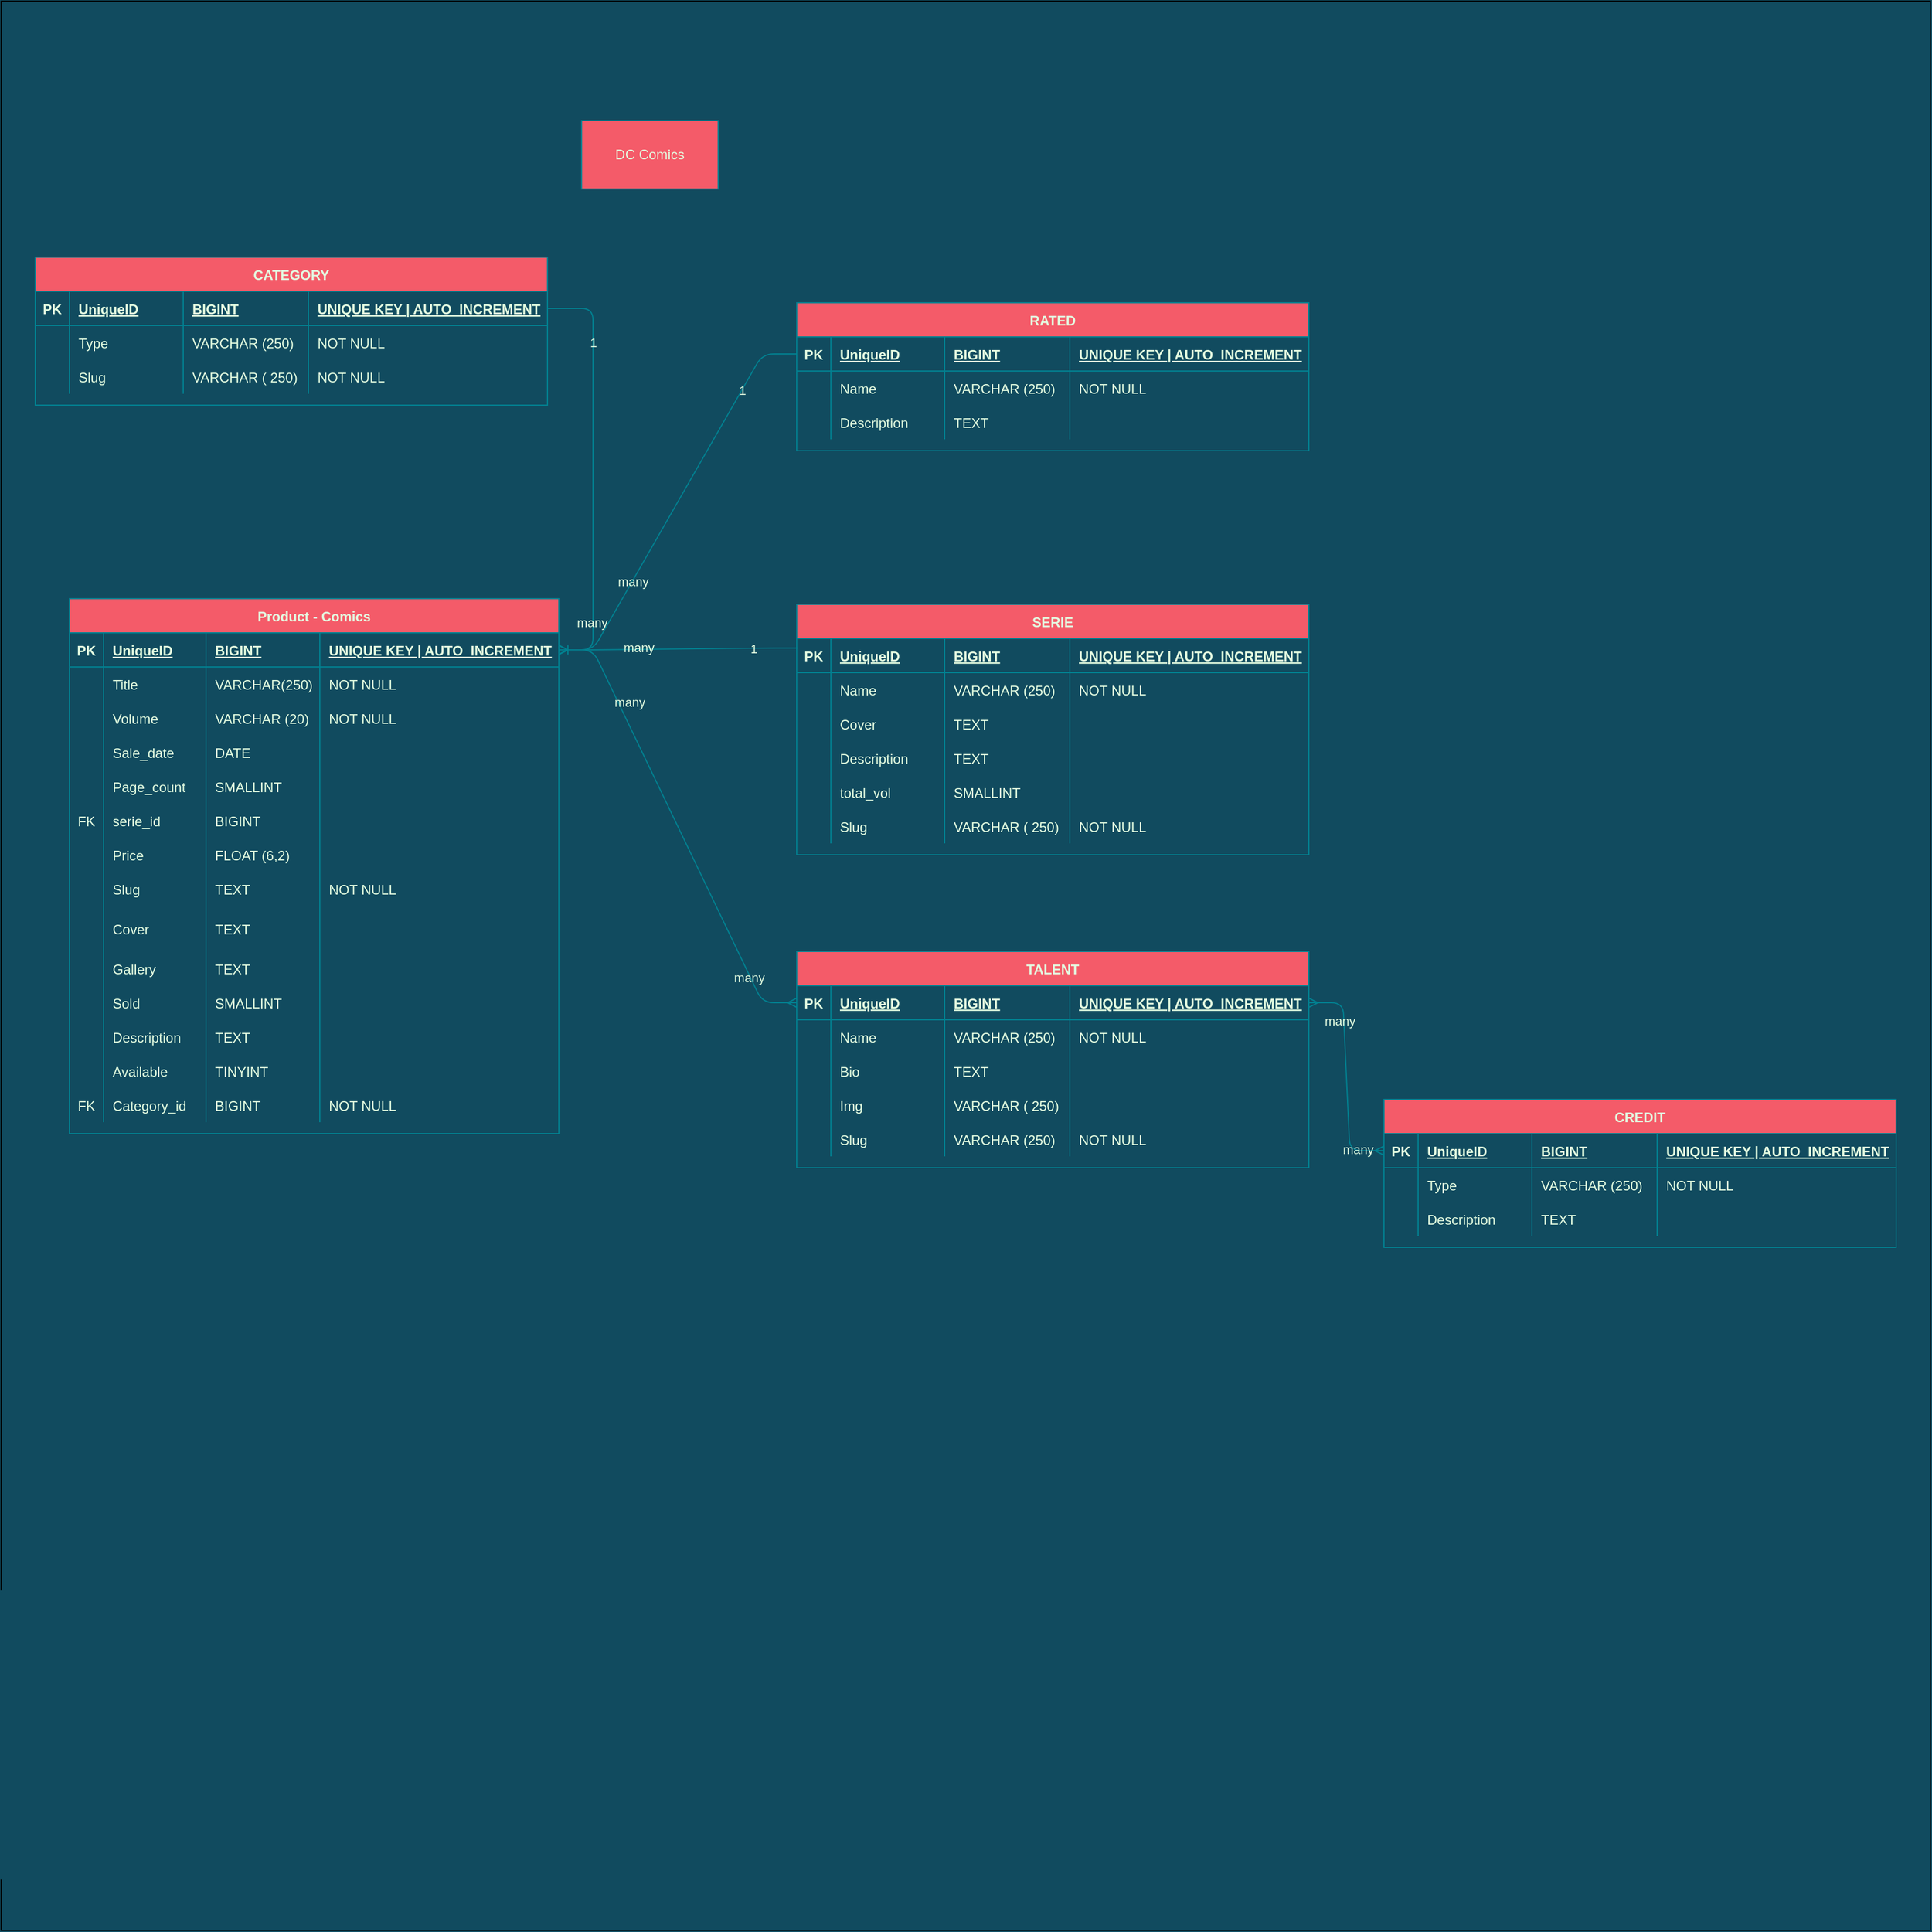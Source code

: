 <mxfile version="14.2.4" type="embed">
    <diagram id="M3Nc1ik7cVqhor6NpZlr" name="Page-1">
        <mxGraphModel dx="3528" dy="1720" grid="1" gridSize="15" guides="1" tooltips="1" connect="1" arrows="1" fold="1" page="1" pageScale="1" pageWidth="2336" pageHeight="1654" background="#114B5F" math="0" shadow="0">
            <root>
                <mxCell id="0"/>
                <mxCell id="1" parent="0"/>
                <mxCell id="2" value="DC Comics" style="rounded=0;whiteSpace=wrap;html=1;labelBackgroundColor=none;fontColor=#E4FDE1;fillColor=#F45B69;strokeColor=#028090;labelBorderColor=none;" parent="1" vertex="1">
                    <mxGeometry x="1140" y="105" width="120" height="60" as="geometry"/>
                </mxCell>
                <mxCell id="3" value="Product - Comics" style="shape=table;startSize=30;container=1;collapsible=1;childLayout=tableLayout;fixedRows=1;rowLines=0;fontStyle=1;align=center;resizeLast=1;labelBackgroundColor=none;fontColor=#E4FDE1;fillColor=#F45B69;strokeColor=#028090;labelBorderColor=none;" parent="1" vertex="1">
                    <mxGeometry x="690" y="525" width="430" height="470" as="geometry"/>
                </mxCell>
                <mxCell id="4" value="" style="shape=partialRectangle;collapsible=0;dropTarget=0;pointerEvents=0;fillColor=none;top=0;left=0;bottom=1;right=0;points=[[0,0.5],[1,0.5]];portConstraint=eastwest;labelBackgroundColor=none;fontColor=#E4FDE1;strokeColor=#028090;labelBorderColor=none;" parent="3" vertex="1">
                    <mxGeometry y="30" width="430" height="30" as="geometry"/>
                </mxCell>
                <mxCell id="5" value="PK" style="shape=partialRectangle;connectable=0;fillColor=none;top=0;left=0;bottom=0;right=0;fontStyle=1;overflow=hidden;labelBackgroundColor=none;fontColor=#E4FDE1;strokeColor=#028090;labelBorderColor=none;" parent="4" vertex="1">
                    <mxGeometry width="30" height="30" as="geometry"/>
                </mxCell>
                <mxCell id="6" value="UniqueID" style="shape=partialRectangle;connectable=0;fillColor=none;top=0;left=0;bottom=0;right=0;align=left;spacingLeft=6;fontStyle=5;overflow=hidden;labelBackgroundColor=none;fontColor=#E4FDE1;strokeColor=#028090;labelBorderColor=none;" parent="4" vertex="1">
                    <mxGeometry x="30" width="90" height="30" as="geometry"/>
                </mxCell>
                <mxCell id="16" value="BIGINT" style="shape=partialRectangle;connectable=0;fillColor=none;top=0;left=0;bottom=0;right=0;align=left;spacingLeft=6;fontStyle=5;overflow=hidden;labelBackgroundColor=none;fontColor=#E4FDE1;strokeColor=#028090;labelBorderColor=none;" parent="4" vertex="1">
                    <mxGeometry x="120" width="100" height="30" as="geometry"/>
                </mxCell>
                <mxCell id="84" value="UNIQUE KEY | AUTO_INCREMENT" style="shape=partialRectangle;connectable=0;fillColor=none;top=0;left=0;bottom=0;right=0;align=left;spacingLeft=6;fontStyle=5;overflow=hidden;labelBackgroundColor=none;fontColor=#E4FDE1;strokeColor=#028090;labelBorderColor=none;" parent="4" vertex="1">
                    <mxGeometry x="220" width="210" height="30" as="geometry"/>
                </mxCell>
                <mxCell id="7" value="" style="shape=partialRectangle;collapsible=0;dropTarget=0;pointerEvents=0;fillColor=none;top=0;left=0;bottom=0;right=0;points=[[0,0.5],[1,0.5]];portConstraint=eastwest;labelBackgroundColor=none;fontColor=#E4FDE1;strokeColor=#028090;labelBorderColor=none;" parent="3" vertex="1">
                    <mxGeometry y="60" width="430" height="30" as="geometry"/>
                </mxCell>
                <mxCell id="8" value="" style="shape=partialRectangle;connectable=0;fillColor=none;top=0;left=0;bottom=0;right=0;editable=1;overflow=hidden;labelBackgroundColor=none;fontColor=#E4FDE1;strokeColor=#028090;labelBorderColor=none;" parent="7" vertex="1">
                    <mxGeometry width="30" height="30" as="geometry"/>
                </mxCell>
                <mxCell id="9" value="Title" style="shape=partialRectangle;connectable=0;fillColor=none;top=0;left=0;bottom=0;right=0;align=left;spacingLeft=6;overflow=hidden;labelBackgroundColor=none;fontColor=#E4FDE1;strokeColor=#028090;labelBorderColor=none;" parent="7" vertex="1">
                    <mxGeometry x="30" width="90" height="30" as="geometry"/>
                </mxCell>
                <mxCell id="17" value="VARCHAR(250)" style="shape=partialRectangle;connectable=0;fillColor=none;top=0;left=0;bottom=0;right=0;align=left;spacingLeft=6;overflow=hidden;labelBackgroundColor=none;fontColor=#E4FDE1;strokeColor=#028090;labelBorderColor=none;" parent="7" vertex="1">
                    <mxGeometry x="120" width="100" height="30" as="geometry"/>
                </mxCell>
                <mxCell id="85" value="NOT NULL" style="shape=partialRectangle;connectable=0;fillColor=none;top=0;left=0;bottom=0;right=0;align=left;spacingLeft=6;overflow=hidden;labelBackgroundColor=none;fontColor=#E4FDE1;strokeColor=#028090;labelBorderColor=none;" parent="7" vertex="1">
                    <mxGeometry x="220" width="210" height="30" as="geometry"/>
                </mxCell>
                <mxCell id="10" value="" style="shape=partialRectangle;collapsible=0;dropTarget=0;pointerEvents=0;fillColor=none;top=0;left=0;bottom=0;right=0;points=[[0,0.5],[1,0.5]];portConstraint=eastwest;labelBackgroundColor=none;fontColor=#E4FDE1;strokeColor=#028090;labelBorderColor=none;" parent="3" vertex="1">
                    <mxGeometry y="90" width="430" height="30" as="geometry"/>
                </mxCell>
                <mxCell id="11" value="" style="shape=partialRectangle;connectable=0;fillColor=none;top=0;left=0;bottom=0;right=0;editable=1;overflow=hidden;labelBackgroundColor=none;fontColor=#E4FDE1;strokeColor=#028090;labelBorderColor=none;" parent="10" vertex="1">
                    <mxGeometry width="30" height="30" as="geometry"/>
                </mxCell>
                <mxCell id="12" value="Volume" style="shape=partialRectangle;connectable=0;fillColor=none;top=0;left=0;bottom=0;right=0;align=left;spacingLeft=6;overflow=hidden;labelBackgroundColor=none;fontColor=#E4FDE1;strokeColor=#028090;labelBorderColor=none;" parent="10" vertex="1">
                    <mxGeometry x="30" width="90" height="30" as="geometry"/>
                </mxCell>
                <mxCell id="18" value="VARCHAR (20)" style="shape=partialRectangle;connectable=0;fillColor=none;top=0;left=0;bottom=0;right=0;align=left;spacingLeft=6;overflow=hidden;labelBackgroundColor=none;fontColor=#E4FDE1;strokeColor=#028090;labelBorderColor=none;" parent="10" vertex="1">
                    <mxGeometry x="120" width="100" height="30" as="geometry"/>
                </mxCell>
                <mxCell id="86" value="NOT NULL" style="shape=partialRectangle;connectable=0;fillColor=none;top=0;left=0;bottom=0;right=0;align=left;spacingLeft=6;overflow=hidden;labelBackgroundColor=none;fontColor=#E4FDE1;strokeColor=#028090;labelBorderColor=none;" parent="10" vertex="1">
                    <mxGeometry x="220" width="210" height="30" as="geometry"/>
                </mxCell>
                <mxCell id="20" value="" style="shape=partialRectangle;collapsible=0;dropTarget=0;pointerEvents=0;fillColor=none;top=0;left=0;bottom=0;right=0;points=[[0,0.5],[1,0.5]];portConstraint=eastwest;labelBackgroundColor=none;fontColor=#E4FDE1;strokeColor=#028090;labelBorderColor=none;" parent="3" vertex="1">
                    <mxGeometry y="120" width="430" height="30" as="geometry"/>
                </mxCell>
                <mxCell id="21" value="" style="shape=partialRectangle;connectable=0;fillColor=none;top=0;left=0;bottom=0;right=0;editable=1;overflow=hidden;labelBackgroundColor=none;fontColor=#E4FDE1;strokeColor=#028090;labelBorderColor=none;" parent="20" vertex="1">
                    <mxGeometry width="30" height="30" as="geometry"/>
                </mxCell>
                <mxCell id="22" value="Sale_date" style="shape=partialRectangle;connectable=0;fillColor=none;top=0;left=0;bottom=0;right=0;align=left;spacingLeft=6;overflow=hidden;labelBackgroundColor=none;fontColor=#E4FDE1;strokeColor=#028090;labelBorderColor=none;" parent="20" vertex="1">
                    <mxGeometry x="30" width="90" height="30" as="geometry"/>
                </mxCell>
                <mxCell id="23" value="DATE" style="shape=partialRectangle;connectable=0;fillColor=none;top=0;left=0;bottom=0;right=0;align=left;spacingLeft=6;overflow=hidden;labelBackgroundColor=none;fontColor=#E4FDE1;strokeColor=#028090;labelBorderColor=none;" parent="20" vertex="1">
                    <mxGeometry x="120" width="100" height="30" as="geometry"/>
                </mxCell>
                <mxCell id="87" value="" style="shape=partialRectangle;connectable=0;fillColor=none;top=0;left=0;bottom=0;right=0;align=left;spacingLeft=6;overflow=hidden;labelBackgroundColor=none;fontColor=#E4FDE1;strokeColor=#028090;labelBorderColor=none;" parent="20" vertex="1">
                    <mxGeometry x="220" width="210" height="30" as="geometry"/>
                </mxCell>
                <mxCell id="24" value="" style="shape=partialRectangle;collapsible=0;dropTarget=0;pointerEvents=0;fillColor=none;top=0;left=0;bottom=0;right=0;points=[[0,0.5],[1,0.5]];portConstraint=eastwest;labelBackgroundColor=none;fontColor=#E4FDE1;strokeColor=#028090;labelBorderColor=none;" parent="3" vertex="1">
                    <mxGeometry y="150" width="430" height="30" as="geometry"/>
                </mxCell>
                <mxCell id="25" value="" style="shape=partialRectangle;connectable=0;fillColor=none;top=0;left=0;bottom=0;right=0;editable=1;overflow=hidden;labelBackgroundColor=none;fontColor=#E4FDE1;strokeColor=#028090;labelBorderColor=none;" parent="24" vertex="1">
                    <mxGeometry width="30" height="30" as="geometry"/>
                </mxCell>
                <mxCell id="26" value="Page_count" style="shape=partialRectangle;connectable=0;fillColor=none;top=0;left=0;bottom=0;right=0;align=left;spacingLeft=6;overflow=hidden;labelBackgroundColor=none;fontColor=#E4FDE1;strokeColor=#028090;labelBorderColor=none;" parent="24" vertex="1">
                    <mxGeometry x="30" width="90" height="30" as="geometry"/>
                </mxCell>
                <mxCell id="27" value="SMALLINT" style="shape=partialRectangle;connectable=0;fillColor=none;top=0;left=0;bottom=0;right=0;align=left;spacingLeft=6;overflow=hidden;labelBackgroundColor=none;fontColor=#E4FDE1;strokeColor=#028090;labelBorderColor=none;" parent="24" vertex="1">
                    <mxGeometry x="120" width="100" height="30" as="geometry"/>
                </mxCell>
                <mxCell id="88" style="shape=partialRectangle;connectable=0;fillColor=none;top=0;left=0;bottom=0;right=0;align=left;spacingLeft=6;overflow=hidden;labelBackgroundColor=none;fontColor=#E4FDE1;strokeColor=#028090;labelBorderColor=none;" parent="24" vertex="1">
                    <mxGeometry x="220" width="210" height="30" as="geometry"/>
                </mxCell>
                <mxCell id="13" value="" style="shape=partialRectangle;collapsible=0;dropTarget=0;pointerEvents=0;fillColor=none;top=0;left=0;bottom=0;right=0;points=[[0,0.5],[1,0.5]];portConstraint=eastwest;labelBackgroundColor=none;fontColor=#E4FDE1;strokeColor=#028090;labelBorderColor=none;" parent="3" vertex="1">
                    <mxGeometry y="180" width="430" height="30" as="geometry"/>
                </mxCell>
                <mxCell id="14" value="FK" style="shape=partialRectangle;connectable=0;fillColor=none;top=0;left=0;bottom=0;right=0;editable=1;overflow=hidden;labelBackgroundColor=none;fontColor=#E4FDE1;strokeColor=#028090;labelBorderColor=none;" parent="13" vertex="1">
                    <mxGeometry width="30" height="30" as="geometry"/>
                </mxCell>
                <mxCell id="15" value="serie_id" style="shape=partialRectangle;connectable=0;fillColor=none;top=0;left=0;bottom=0;right=0;align=left;spacingLeft=6;overflow=hidden;labelBackgroundColor=none;fontColor=#E4FDE1;strokeColor=#028090;labelBorderColor=none;" parent="13" vertex="1">
                    <mxGeometry x="30" width="90" height="30" as="geometry"/>
                </mxCell>
                <mxCell id="19" value="BIGINT" style="shape=partialRectangle;connectable=0;fillColor=none;top=0;left=0;bottom=0;right=0;align=left;spacingLeft=6;overflow=hidden;labelBackgroundColor=none;fontColor=#E4FDE1;strokeColor=#028090;labelBorderColor=none;" parent="13" vertex="1">
                    <mxGeometry x="120" width="100" height="30" as="geometry"/>
                </mxCell>
                <mxCell id="89" style="shape=partialRectangle;connectable=0;fillColor=none;top=0;left=0;bottom=0;right=0;align=left;spacingLeft=6;overflow=hidden;labelBackgroundColor=none;fontColor=#E4FDE1;strokeColor=#028090;labelBorderColor=none;" parent="13" vertex="1">
                    <mxGeometry x="220" width="210" height="30" as="geometry"/>
                </mxCell>
                <mxCell id="55" value="" style="shape=partialRectangle;collapsible=0;dropTarget=0;pointerEvents=0;fillColor=none;top=0;left=0;bottom=0;right=0;points=[[0,0.5],[1,0.5]];portConstraint=eastwest;labelBackgroundColor=none;fontColor=#E4FDE1;strokeColor=#028090;labelBorderColor=none;" parent="3" vertex="1">
                    <mxGeometry y="210" width="430" height="30" as="geometry"/>
                </mxCell>
                <mxCell id="56" value="" style="shape=partialRectangle;connectable=0;fillColor=none;top=0;left=0;bottom=0;right=0;editable=1;overflow=hidden;labelBackgroundColor=none;fontColor=#E4FDE1;strokeColor=#028090;labelBorderColor=none;" parent="55" vertex="1">
                    <mxGeometry width="30" height="30" as="geometry"/>
                </mxCell>
                <mxCell id="57" value="Price" style="shape=partialRectangle;connectable=0;fillColor=none;top=0;left=0;bottom=0;right=0;align=left;spacingLeft=6;overflow=hidden;labelBackgroundColor=none;fontColor=#E4FDE1;strokeColor=#028090;labelBorderColor=none;" parent="55" vertex="1">
                    <mxGeometry x="30" width="90" height="30" as="geometry"/>
                </mxCell>
                <mxCell id="58" value="FLOAT (6,2)" style="shape=partialRectangle;connectable=0;fillColor=none;top=0;left=0;bottom=0;right=0;align=left;spacingLeft=6;overflow=hidden;labelBackgroundColor=none;fontColor=#E4FDE1;strokeColor=#028090;labelBorderColor=none;" parent="55" vertex="1">
                    <mxGeometry x="120" width="100" height="30" as="geometry"/>
                </mxCell>
                <mxCell id="90" style="shape=partialRectangle;connectable=0;fillColor=none;top=0;left=0;bottom=0;right=0;align=left;spacingLeft=6;overflow=hidden;labelBackgroundColor=none;fontColor=#E4FDE1;strokeColor=#028090;labelBorderColor=none;" parent="55" vertex="1">
                    <mxGeometry x="220" width="210" height="30" as="geometry"/>
                </mxCell>
                <mxCell id="76" style="shape=partialRectangle;collapsible=0;dropTarget=0;pointerEvents=0;fillColor=none;top=0;left=0;bottom=0;right=0;points=[[0,0.5],[1,0.5]];portConstraint=eastwest;labelBackgroundColor=none;fontColor=#E4FDE1;strokeColor=#028090;labelBorderColor=none;" parent="3" vertex="1">
                    <mxGeometry y="240" width="430" height="30" as="geometry"/>
                </mxCell>
                <mxCell id="77" style="shape=partialRectangle;connectable=0;fillColor=none;top=0;left=0;bottom=0;right=0;editable=1;overflow=hidden;labelBackgroundColor=none;fontColor=#E4FDE1;strokeColor=#028090;labelBorderColor=none;" parent="76" vertex="1">
                    <mxGeometry width="30" height="30" as="geometry"/>
                </mxCell>
                <mxCell id="78" value="Slug" style="shape=partialRectangle;connectable=0;fillColor=none;top=0;left=0;bottom=0;right=0;align=left;spacingLeft=6;overflow=hidden;labelBackgroundColor=none;fontColor=#E4FDE1;strokeColor=#028090;labelBorderColor=none;" parent="76" vertex="1">
                    <mxGeometry x="30" width="90" height="30" as="geometry"/>
                </mxCell>
                <mxCell id="79" value="TEXT" style="shape=partialRectangle;connectable=0;fillColor=none;top=0;left=0;bottom=0;right=0;align=left;spacingLeft=6;overflow=hidden;labelBackgroundColor=none;fontColor=#E4FDE1;strokeColor=#028090;labelBorderColor=none;" parent="76" vertex="1">
                    <mxGeometry x="120" width="100" height="30" as="geometry"/>
                </mxCell>
                <mxCell id="91" value="NOT NULL" style="shape=partialRectangle;connectable=0;fillColor=none;top=0;left=0;bottom=0;right=0;align=left;spacingLeft=6;overflow=hidden;labelBackgroundColor=none;fontColor=#E4FDE1;strokeColor=#028090;labelBorderColor=none;" parent="76" vertex="1">
                    <mxGeometry x="220" width="210" height="30" as="geometry"/>
                </mxCell>
                <mxCell id="194" style="shape=partialRectangle;collapsible=0;dropTarget=0;pointerEvents=0;fillColor=none;top=0;left=0;bottom=0;right=0;points=[[0,0.5],[1,0.5]];portConstraint=eastwest;labelBackgroundColor=none;fontColor=#E4FDE1;strokeColor=#028090;labelBorderColor=none;" parent="3" vertex="1">
                    <mxGeometry y="270" width="430" height="40" as="geometry"/>
                </mxCell>
                <mxCell id="195" style="shape=partialRectangle;connectable=0;fillColor=none;top=0;left=0;bottom=0;right=0;editable=1;overflow=hidden;labelBackgroundColor=none;fontColor=#E4FDE1;strokeColor=#028090;labelBorderColor=none;" parent="194" vertex="1">
                    <mxGeometry width="30" height="40" as="geometry"/>
                </mxCell>
                <mxCell id="196" value="Cover" style="shape=partialRectangle;connectable=0;fillColor=none;top=0;left=0;bottom=0;right=0;align=left;spacingLeft=6;overflow=hidden;labelBackgroundColor=none;fontColor=#E4FDE1;strokeColor=#028090;labelBorderColor=none;" parent="194" vertex="1">
                    <mxGeometry x="30" width="90" height="40" as="geometry"/>
                </mxCell>
                <mxCell id="197" value="TEXT" style="shape=partialRectangle;connectable=0;fillColor=none;top=0;left=0;bottom=0;right=0;align=left;spacingLeft=6;overflow=hidden;labelBackgroundColor=none;fontColor=#E4FDE1;strokeColor=#028090;labelBorderColor=none;" parent="194" vertex="1">
                    <mxGeometry x="120" width="100" height="40" as="geometry"/>
                </mxCell>
                <mxCell id="198" value="" style="shape=partialRectangle;connectable=0;fillColor=none;top=0;left=0;bottom=0;right=0;align=left;spacingLeft=6;overflow=hidden;labelBackgroundColor=none;fontColor=#E4FDE1;strokeColor=#028090;labelBorderColor=none;" parent="194" vertex="1">
                    <mxGeometry x="220" width="210" height="40" as="geometry"/>
                </mxCell>
                <mxCell id="275" style="shape=partialRectangle;collapsible=0;dropTarget=0;pointerEvents=0;fillColor=none;top=0;left=0;bottom=0;right=0;points=[[0,0.5],[1,0.5]];portConstraint=eastwest;labelBackgroundColor=none;fontColor=#E4FDE1;strokeColor=#028090;labelBorderColor=none;" parent="3" vertex="1">
                    <mxGeometry y="310" width="430" height="30" as="geometry"/>
                </mxCell>
                <mxCell id="276" style="shape=partialRectangle;connectable=0;fillColor=none;top=0;left=0;bottom=0;right=0;editable=1;overflow=hidden;labelBackgroundColor=none;fontColor=#E4FDE1;strokeColor=#028090;labelBorderColor=none;" parent="275" vertex="1">
                    <mxGeometry width="30" height="30" as="geometry"/>
                </mxCell>
                <mxCell id="277" value="Gallery" style="shape=partialRectangle;connectable=0;fillColor=none;top=0;left=0;bottom=0;right=0;align=left;spacingLeft=6;overflow=hidden;labelBackgroundColor=none;fontColor=#E4FDE1;strokeColor=#028090;labelBorderColor=none;" parent="275" vertex="1">
                    <mxGeometry x="30" width="90" height="30" as="geometry"/>
                </mxCell>
                <mxCell id="278" value="TEXT" style="shape=partialRectangle;connectable=0;fillColor=none;top=0;left=0;bottom=0;right=0;align=left;spacingLeft=6;overflow=hidden;labelBackgroundColor=none;fontColor=#E4FDE1;strokeColor=#028090;labelBorderColor=none;" parent="275" vertex="1">
                    <mxGeometry x="120" width="100" height="30" as="geometry"/>
                </mxCell>
                <mxCell id="279" value="" style="shape=partialRectangle;connectable=0;fillColor=none;top=0;left=0;bottom=0;right=0;align=left;spacingLeft=6;overflow=hidden;labelBackgroundColor=none;fontColor=#E4FDE1;strokeColor=#028090;labelBorderColor=none;" parent="275" vertex="1">
                    <mxGeometry x="220" width="210" height="30" as="geometry"/>
                </mxCell>
                <mxCell id="260" style="shape=partialRectangle;collapsible=0;dropTarget=0;pointerEvents=0;fillColor=none;top=0;left=0;bottom=0;right=0;points=[[0,0.5],[1,0.5]];portConstraint=eastwest;labelBackgroundColor=none;fontColor=#E4FDE1;strokeColor=#028090;labelBorderColor=none;" parent="3" vertex="1">
                    <mxGeometry y="340" width="430" height="30" as="geometry"/>
                </mxCell>
                <mxCell id="261" style="shape=partialRectangle;connectable=0;fillColor=none;top=0;left=0;bottom=0;right=0;editable=1;overflow=hidden;labelBackgroundColor=none;fontColor=#E4FDE1;strokeColor=#028090;labelBorderColor=none;" parent="260" vertex="1">
                    <mxGeometry width="30" height="30" as="geometry"/>
                </mxCell>
                <mxCell id="262" value="Sold" style="shape=partialRectangle;connectable=0;fillColor=none;top=0;left=0;bottom=0;right=0;align=left;spacingLeft=6;overflow=hidden;labelBackgroundColor=none;fontColor=#E4FDE1;strokeColor=#028090;labelBorderColor=none;" parent="260" vertex="1">
                    <mxGeometry x="30" width="90" height="30" as="geometry"/>
                </mxCell>
                <mxCell id="263" value="SMALLINT" style="shape=partialRectangle;connectable=0;fillColor=none;top=0;left=0;bottom=0;right=0;align=left;spacingLeft=6;overflow=hidden;labelBackgroundColor=none;fontColor=#E4FDE1;strokeColor=#028090;labelBorderColor=none;" parent="260" vertex="1">
                    <mxGeometry x="120" width="100" height="30" as="geometry"/>
                </mxCell>
                <mxCell id="264" value="" style="shape=partialRectangle;connectable=0;fillColor=none;top=0;left=0;bottom=0;right=0;align=left;spacingLeft=6;overflow=hidden;labelBackgroundColor=none;fontColor=#E4FDE1;strokeColor=#028090;labelBorderColor=none;" parent="260" vertex="1">
                    <mxGeometry x="220" width="210" height="30" as="geometry"/>
                </mxCell>
                <mxCell id="265" style="shape=partialRectangle;collapsible=0;dropTarget=0;pointerEvents=0;fillColor=none;top=0;left=0;bottom=0;right=0;points=[[0,0.5],[1,0.5]];portConstraint=eastwest;labelBackgroundColor=none;fontColor=#E4FDE1;strokeColor=#028090;labelBorderColor=none;" parent="3" vertex="1">
                    <mxGeometry y="370" width="430" height="30" as="geometry"/>
                </mxCell>
                <mxCell id="266" style="shape=partialRectangle;connectable=0;fillColor=none;top=0;left=0;bottom=0;right=0;editable=1;overflow=hidden;labelBackgroundColor=none;fontColor=#E4FDE1;strokeColor=#028090;labelBorderColor=none;" parent="265" vertex="1">
                    <mxGeometry width="30" height="30" as="geometry"/>
                </mxCell>
                <mxCell id="267" value="Description" style="shape=partialRectangle;connectable=0;fillColor=none;top=0;left=0;bottom=0;right=0;align=left;spacingLeft=6;overflow=hidden;labelBackgroundColor=none;fontColor=#E4FDE1;strokeColor=#028090;labelBorderColor=none;" parent="265" vertex="1">
                    <mxGeometry x="30" width="90" height="30" as="geometry"/>
                </mxCell>
                <mxCell id="268" value="TEXT" style="shape=partialRectangle;connectable=0;fillColor=none;top=0;left=0;bottom=0;right=0;align=left;spacingLeft=6;overflow=hidden;labelBackgroundColor=none;fontColor=#E4FDE1;strokeColor=#028090;labelBorderColor=none;" parent="265" vertex="1">
                    <mxGeometry x="120" width="100" height="30" as="geometry"/>
                </mxCell>
                <mxCell id="269" value="" style="shape=partialRectangle;connectable=0;fillColor=none;top=0;left=0;bottom=0;right=0;align=left;spacingLeft=6;overflow=hidden;labelBackgroundColor=none;fontColor=#E4FDE1;strokeColor=#028090;labelBorderColor=none;" parent="265" vertex="1">
                    <mxGeometry x="220" width="210" height="30" as="geometry"/>
                </mxCell>
                <mxCell id="80" style="shape=partialRectangle;collapsible=0;dropTarget=0;pointerEvents=0;fillColor=none;top=0;left=0;bottom=0;right=0;points=[[0,0.5],[1,0.5]];portConstraint=eastwest;labelBackgroundColor=none;fontColor=#E4FDE1;strokeColor=#028090;labelBorderColor=none;" parent="3" vertex="1">
                    <mxGeometry y="400" width="430" height="30" as="geometry"/>
                </mxCell>
                <mxCell id="81" style="shape=partialRectangle;connectable=0;fillColor=none;top=0;left=0;bottom=0;right=0;editable=1;overflow=hidden;labelBackgroundColor=none;fontColor=#E4FDE1;strokeColor=#028090;labelBorderColor=none;" parent="80" vertex="1">
                    <mxGeometry width="30" height="30" as="geometry"/>
                </mxCell>
                <mxCell id="82" value="Available" style="shape=partialRectangle;connectable=0;fillColor=none;top=0;left=0;bottom=0;right=0;align=left;spacingLeft=6;overflow=hidden;labelBackgroundColor=none;fontColor=#E4FDE1;strokeColor=#028090;labelBorderColor=none;" parent="80" vertex="1">
                    <mxGeometry x="30" width="90" height="30" as="geometry"/>
                </mxCell>
                <mxCell id="83" value="TINYINT" style="shape=partialRectangle;connectable=0;fillColor=none;top=0;left=0;bottom=0;right=0;align=left;spacingLeft=6;overflow=hidden;labelBackgroundColor=none;fontColor=#E4FDE1;strokeColor=#028090;labelBorderColor=none;" parent="80" vertex="1">
                    <mxGeometry x="120" width="100" height="30" as="geometry"/>
                </mxCell>
                <mxCell id="92" style="shape=partialRectangle;connectable=0;fillColor=none;top=0;left=0;bottom=0;right=0;align=left;spacingLeft=6;overflow=hidden;labelBackgroundColor=none;fontColor=#E4FDE1;strokeColor=#028090;labelBorderColor=none;" parent="80" vertex="1">
                    <mxGeometry x="220" width="210" height="30" as="geometry"/>
                </mxCell>
                <mxCell id="182" style="shape=partialRectangle;collapsible=0;dropTarget=0;pointerEvents=0;fillColor=none;top=0;left=0;bottom=0;right=0;points=[[0,0.5],[1,0.5]];portConstraint=eastwest;labelBackgroundColor=none;fontColor=#E4FDE1;strokeColor=#028090;labelBorderColor=none;" parent="3" vertex="1">
                    <mxGeometry y="430" width="430" height="30" as="geometry"/>
                </mxCell>
                <mxCell id="183" value="FK" style="shape=partialRectangle;connectable=0;fillColor=none;top=0;left=0;bottom=0;right=0;editable=1;overflow=hidden;labelBackgroundColor=none;fontColor=#E4FDE1;strokeColor=#028090;labelBorderColor=none;" parent="182" vertex="1">
                    <mxGeometry width="30" height="30" as="geometry"/>
                </mxCell>
                <mxCell id="184" value="Category_id" style="shape=partialRectangle;connectable=0;fillColor=none;top=0;left=0;bottom=0;right=0;align=left;spacingLeft=6;overflow=hidden;labelBackgroundColor=none;fontColor=#E4FDE1;strokeColor=#028090;labelBorderColor=none;" parent="182" vertex="1">
                    <mxGeometry x="30" width="90" height="30" as="geometry"/>
                </mxCell>
                <mxCell id="185" value="BIGINT" style="shape=partialRectangle;connectable=0;fillColor=none;top=0;left=0;bottom=0;right=0;align=left;spacingLeft=6;overflow=hidden;labelBackgroundColor=none;fontColor=#E4FDE1;strokeColor=#028090;labelBorderColor=none;" parent="182" vertex="1">
                    <mxGeometry x="120" width="100" height="30" as="geometry"/>
                </mxCell>
                <mxCell id="186" value="NOT NULL" style="shape=partialRectangle;connectable=0;fillColor=none;top=0;left=0;bottom=0;right=0;align=left;spacingLeft=6;overflow=hidden;labelBackgroundColor=none;fontColor=#E4FDE1;strokeColor=#028090;labelBorderColor=none;" parent="182" vertex="1">
                    <mxGeometry x="220" width="210" height="30" as="geometry"/>
                </mxCell>
                <mxCell id="59" value="SERIE" style="shape=table;startSize=30;container=1;collapsible=1;childLayout=tableLayout;fixedRows=1;rowLines=0;fontStyle=1;align=center;resizeLast=1;labelBackgroundColor=none;fontColor=#E4FDE1;fillColor=#F45B69;strokeColor=#028090;labelBorderColor=none;" parent="1" vertex="1">
                    <mxGeometry x="1329" y="530" width="450.0" height="220.0" as="geometry"/>
                </mxCell>
                <mxCell id="60" value="" style="shape=partialRectangle;collapsible=0;dropTarget=0;pointerEvents=0;fillColor=none;top=0;left=0;bottom=1;right=0;points=[[0,0.5],[1,0.5]];portConstraint=eastwest;labelBackgroundColor=none;fontColor=#E4FDE1;strokeColor=#028090;labelBorderColor=none;" parent="59" vertex="1">
                    <mxGeometry y="30" width="450.0" height="30" as="geometry"/>
                </mxCell>
                <mxCell id="61" value="PK" style="shape=partialRectangle;connectable=0;fillColor=none;top=0;left=0;bottom=0;right=0;fontStyle=1;overflow=hidden;labelBackgroundColor=none;fontColor=#E4FDE1;strokeColor=#028090;labelBorderColor=none;" parent="60" vertex="1">
                    <mxGeometry width="30" height="30" as="geometry"/>
                </mxCell>
                <mxCell id="62" value="UniqueID" style="shape=partialRectangle;connectable=0;fillColor=none;top=0;left=0;bottom=0;right=0;align=left;spacingLeft=6;fontStyle=5;overflow=hidden;labelBackgroundColor=none;fontColor=#E4FDE1;strokeColor=#028090;labelBorderColor=none;" parent="60" vertex="1">
                    <mxGeometry x="30" width="100" height="30" as="geometry"/>
                </mxCell>
                <mxCell id="72" value="BIGINT" style="shape=partialRectangle;connectable=0;fillColor=none;top=0;left=0;bottom=0;right=0;align=left;spacingLeft=6;fontStyle=5;overflow=hidden;labelBackgroundColor=none;fontColor=#E4FDE1;strokeColor=#028090;labelBorderColor=none;" parent="60" vertex="1">
                    <mxGeometry x="130" width="110" height="30" as="geometry"/>
                </mxCell>
                <mxCell id="93" value="UNIQUE KEY | AUTO_INCREMENT" style="shape=partialRectangle;connectable=0;fillColor=none;top=0;left=0;bottom=0;right=0;align=left;spacingLeft=6;fontStyle=5;overflow=hidden;labelBackgroundColor=none;fontColor=#E4FDE1;strokeColor=#028090;labelBorderColor=none;" parent="60" vertex="1">
                    <mxGeometry x="240" width="210.0" height="30" as="geometry"/>
                </mxCell>
                <mxCell id="63" value="" style="shape=partialRectangle;collapsible=0;dropTarget=0;pointerEvents=0;fillColor=none;top=0;left=0;bottom=0;right=0;points=[[0,0.5],[1,0.5]];portConstraint=eastwest;labelBackgroundColor=none;fontColor=#E4FDE1;strokeColor=#028090;labelBorderColor=none;" parent="59" vertex="1">
                    <mxGeometry y="60" width="450.0" height="30" as="geometry"/>
                </mxCell>
                <mxCell id="64" value="" style="shape=partialRectangle;connectable=0;fillColor=none;top=0;left=0;bottom=0;right=0;editable=1;overflow=hidden;labelBackgroundColor=none;fontColor=#E4FDE1;strokeColor=#028090;labelBorderColor=none;" parent="63" vertex="1">
                    <mxGeometry width="30" height="30" as="geometry"/>
                </mxCell>
                <mxCell id="65" value="Name" style="shape=partialRectangle;connectable=0;fillColor=none;top=0;left=0;bottom=0;right=0;align=left;spacingLeft=6;overflow=hidden;labelBackgroundColor=none;fontColor=#E4FDE1;strokeColor=#028090;labelBorderColor=none;" parent="63" vertex="1">
                    <mxGeometry x="30" width="100" height="30" as="geometry"/>
                </mxCell>
                <mxCell id="73" value="VARCHAR (250)" style="shape=partialRectangle;connectable=0;fillColor=none;top=0;left=0;bottom=0;right=0;align=left;spacingLeft=6;overflow=hidden;labelBackgroundColor=none;fontColor=#E4FDE1;strokeColor=#028090;labelBorderColor=none;" parent="63" vertex="1">
                    <mxGeometry x="130" width="110" height="30" as="geometry"/>
                </mxCell>
                <mxCell id="94" value="NOT NULL" style="shape=partialRectangle;connectable=0;fillColor=none;top=0;left=0;bottom=0;right=0;align=left;spacingLeft=6;overflow=hidden;labelBackgroundColor=none;fontColor=#E4FDE1;strokeColor=#028090;labelBorderColor=none;" parent="63" vertex="1">
                    <mxGeometry x="240" width="210.0" height="30" as="geometry"/>
                </mxCell>
                <mxCell id="199" value="" style="shape=partialRectangle;collapsible=0;dropTarget=0;pointerEvents=0;fillColor=none;top=0;left=0;bottom=0;right=0;points=[[0,0.5],[1,0.5]];portConstraint=eastwest;labelBackgroundColor=none;fontColor=#E4FDE1;strokeColor=#028090;labelBorderColor=none;" parent="59" vertex="1">
                    <mxGeometry y="90" width="450.0" height="30" as="geometry"/>
                </mxCell>
                <mxCell id="200" value="" style="shape=partialRectangle;connectable=0;fillColor=none;top=0;left=0;bottom=0;right=0;editable=1;overflow=hidden;labelBackgroundColor=none;fontColor=#E4FDE1;strokeColor=#028090;labelBorderColor=none;" parent="199" vertex="1">
                    <mxGeometry width="30" height="30" as="geometry"/>
                </mxCell>
                <mxCell id="201" value="Cover" style="shape=partialRectangle;connectable=0;fillColor=none;top=0;left=0;bottom=0;right=0;align=left;spacingLeft=6;overflow=hidden;labelBackgroundColor=none;fontColor=#E4FDE1;strokeColor=#028090;labelBorderColor=none;" parent="199" vertex="1">
                    <mxGeometry x="30" width="100" height="30" as="geometry"/>
                </mxCell>
                <mxCell id="202" value="TEXT" style="shape=partialRectangle;connectable=0;fillColor=none;top=0;left=0;bottom=0;right=0;align=left;spacingLeft=6;overflow=hidden;labelBackgroundColor=none;fontColor=#E4FDE1;strokeColor=#028090;labelBorderColor=none;" parent="199" vertex="1">
                    <mxGeometry x="130" width="110" height="30" as="geometry"/>
                </mxCell>
                <mxCell id="203" value="" style="shape=partialRectangle;connectable=0;fillColor=none;top=0;left=0;bottom=0;right=0;align=left;spacingLeft=6;overflow=hidden;labelBackgroundColor=none;fontColor=#E4FDE1;strokeColor=#028090;labelBorderColor=none;" parent="199" vertex="1">
                    <mxGeometry x="240" width="210.0" height="30" as="geometry"/>
                </mxCell>
                <mxCell id="270" value="" style="shape=partialRectangle;collapsible=0;dropTarget=0;pointerEvents=0;fillColor=none;top=0;left=0;bottom=0;right=0;points=[[0,0.5],[1,0.5]];portConstraint=eastwest;labelBackgroundColor=none;fontColor=#E4FDE1;strokeColor=#028090;labelBorderColor=none;" parent="59" vertex="1">
                    <mxGeometry y="120" width="450.0" height="30" as="geometry"/>
                </mxCell>
                <mxCell id="271" value="" style="shape=partialRectangle;connectable=0;fillColor=none;top=0;left=0;bottom=0;right=0;editable=1;overflow=hidden;labelBackgroundColor=none;fontColor=#E4FDE1;strokeColor=#028090;labelBorderColor=none;" parent="270" vertex="1">
                    <mxGeometry width="30" height="30" as="geometry"/>
                </mxCell>
                <mxCell id="272" value="Description" style="shape=partialRectangle;connectable=0;fillColor=none;top=0;left=0;bottom=0;right=0;align=left;spacingLeft=6;overflow=hidden;labelBackgroundColor=none;fontColor=#E4FDE1;strokeColor=#028090;labelBorderColor=none;" parent="270" vertex="1">
                    <mxGeometry x="30" width="100" height="30" as="geometry"/>
                </mxCell>
                <mxCell id="273" value="TEXT" style="shape=partialRectangle;connectable=0;fillColor=none;top=0;left=0;bottom=0;right=0;align=left;spacingLeft=6;overflow=hidden;labelBackgroundColor=none;fontColor=#E4FDE1;strokeColor=#028090;labelBorderColor=none;" parent="270" vertex="1">
                    <mxGeometry x="130" width="110" height="30" as="geometry"/>
                </mxCell>
                <mxCell id="274" value="" style="shape=partialRectangle;connectable=0;fillColor=none;top=0;left=0;bottom=0;right=0;align=left;spacingLeft=6;overflow=hidden;labelBackgroundColor=none;fontColor=#E4FDE1;strokeColor=#028090;labelBorderColor=none;" parent="270" vertex="1">
                    <mxGeometry x="240" width="210.0" height="30" as="geometry"/>
                </mxCell>
                <mxCell id="108" style="shape=partialRectangle;collapsible=0;dropTarget=0;pointerEvents=0;fillColor=none;top=0;left=0;bottom=0;right=0;points=[[0,0.5],[1,0.5]];portConstraint=eastwest;labelBackgroundColor=none;fontColor=#E4FDE1;strokeColor=#028090;labelBorderColor=none;" parent="59" vertex="1">
                    <mxGeometry y="150" width="450.0" height="30" as="geometry"/>
                </mxCell>
                <mxCell id="109" style="shape=partialRectangle;connectable=0;fillColor=none;top=0;left=0;bottom=0;right=0;editable=1;overflow=hidden;labelBackgroundColor=none;fontColor=#E4FDE1;strokeColor=#028090;labelBorderColor=none;" parent="108" vertex="1">
                    <mxGeometry width="30" height="30" as="geometry"/>
                </mxCell>
                <mxCell id="110" value="total_vol" style="shape=partialRectangle;connectable=0;fillColor=none;top=0;left=0;bottom=0;right=0;align=left;spacingLeft=6;overflow=hidden;labelBackgroundColor=none;fontColor=#E4FDE1;strokeColor=#028090;labelBorderColor=none;" parent="108" vertex="1">
                    <mxGeometry x="30" width="100" height="30" as="geometry"/>
                </mxCell>
                <mxCell id="111" value="SMALLINT" style="shape=partialRectangle;connectable=0;fillColor=none;top=0;left=0;bottom=0;right=0;align=left;spacingLeft=6;overflow=hidden;labelBackgroundColor=none;fontColor=#E4FDE1;strokeColor=#028090;labelBorderColor=none;" parent="108" vertex="1">
                    <mxGeometry x="130" width="110" height="30" as="geometry"/>
                </mxCell>
                <mxCell id="112" style="shape=partialRectangle;connectable=0;fillColor=none;top=0;left=0;bottom=0;right=0;align=left;spacingLeft=6;overflow=hidden;labelBackgroundColor=none;fontColor=#E4FDE1;strokeColor=#028090;labelBorderColor=none;" parent="108" vertex="1">
                    <mxGeometry x="240" width="210.0" height="30" as="geometry"/>
                </mxCell>
                <mxCell id="113" style="shape=partialRectangle;collapsible=0;dropTarget=0;pointerEvents=0;fillColor=none;top=0;left=0;bottom=0;right=0;points=[[0,0.5],[1,0.5]];portConstraint=eastwest;labelBackgroundColor=none;fontColor=#E4FDE1;strokeColor=#028090;labelBorderColor=none;" parent="59" vertex="1">
                    <mxGeometry y="180" width="450.0" height="30" as="geometry"/>
                </mxCell>
                <mxCell id="114" style="shape=partialRectangle;connectable=0;fillColor=none;top=0;left=0;bottom=0;right=0;editable=1;overflow=hidden;labelBackgroundColor=none;fontColor=#E4FDE1;strokeColor=#028090;labelBorderColor=none;" parent="113" vertex="1">
                    <mxGeometry width="30" height="30" as="geometry"/>
                </mxCell>
                <mxCell id="115" value="Slug" style="shape=partialRectangle;connectable=0;fillColor=none;top=0;left=0;bottom=0;right=0;align=left;spacingLeft=6;overflow=hidden;labelBackgroundColor=none;fontColor=#E4FDE1;strokeColor=#028090;labelBorderColor=none;" parent="113" vertex="1">
                    <mxGeometry x="30" width="100" height="30" as="geometry"/>
                </mxCell>
                <mxCell id="116" value="VARCHAR ( 250)" style="shape=partialRectangle;connectable=0;fillColor=none;top=0;left=0;bottom=0;right=0;align=left;spacingLeft=6;overflow=hidden;labelBackgroundColor=none;fontColor=#E4FDE1;strokeColor=#028090;labelBorderColor=none;" parent="113" vertex="1">
                    <mxGeometry x="130" width="110" height="30" as="geometry"/>
                </mxCell>
                <mxCell id="117" value="NOT NULL" style="shape=partialRectangle;connectable=0;fillColor=none;top=0;left=0;bottom=0;right=0;align=left;spacingLeft=6;overflow=hidden;labelBackgroundColor=none;fontColor=#E4FDE1;strokeColor=#028090;labelBorderColor=none;" parent="113" vertex="1">
                    <mxGeometry x="240" width="210.0" height="30" as="geometry"/>
                </mxCell>
                <mxCell id="97" value="TALENT" style="shape=table;startSize=30;container=1;collapsible=1;childLayout=tableLayout;fixedRows=1;rowLines=0;fontStyle=1;align=center;resizeLast=1;labelBackgroundColor=none;fontColor=#E4FDE1;fillColor=#F45B69;strokeColor=#028090;labelBorderColor=none;" parent="1" vertex="1">
                    <mxGeometry x="1329" y="835" width="450.0" height="190" as="geometry"/>
                </mxCell>
                <mxCell id="98" value="" style="shape=partialRectangle;collapsible=0;dropTarget=0;pointerEvents=0;fillColor=none;top=0;left=0;bottom=1;right=0;points=[[0,0.5],[1,0.5]];portConstraint=eastwest;labelBackgroundColor=none;fontColor=#E4FDE1;strokeColor=#028090;labelBorderColor=none;" parent="97" vertex="1">
                    <mxGeometry y="30" width="450.0" height="30" as="geometry"/>
                </mxCell>
                <mxCell id="99" value="PK" style="shape=partialRectangle;connectable=0;fillColor=none;top=0;left=0;bottom=0;right=0;fontStyle=1;overflow=hidden;labelBackgroundColor=none;fontColor=#E4FDE1;strokeColor=#028090;labelBorderColor=none;" parent="98" vertex="1">
                    <mxGeometry width="30" height="30" as="geometry"/>
                </mxCell>
                <mxCell id="100" value="UniqueID" style="shape=partialRectangle;connectable=0;fillColor=none;top=0;left=0;bottom=0;right=0;align=left;spacingLeft=6;fontStyle=5;overflow=hidden;labelBackgroundColor=none;fontColor=#E4FDE1;strokeColor=#028090;labelBorderColor=none;" parent="98" vertex="1">
                    <mxGeometry x="30" width="100" height="30" as="geometry"/>
                </mxCell>
                <mxCell id="101" value="BIGINT" style="shape=partialRectangle;connectable=0;fillColor=none;top=0;left=0;bottom=0;right=0;align=left;spacingLeft=6;fontStyle=5;overflow=hidden;labelBackgroundColor=none;fontColor=#E4FDE1;strokeColor=#028090;labelBorderColor=none;" parent="98" vertex="1">
                    <mxGeometry x="130" width="110" height="30" as="geometry"/>
                </mxCell>
                <mxCell id="102" value="UNIQUE KEY | AUTO_INCREMENT" style="shape=partialRectangle;connectable=0;fillColor=none;top=0;left=0;bottom=0;right=0;align=left;spacingLeft=6;fontStyle=5;overflow=hidden;labelBackgroundColor=none;fontColor=#E4FDE1;strokeColor=#028090;labelBorderColor=none;" parent="98" vertex="1">
                    <mxGeometry x="240" width="210.0" height="30" as="geometry"/>
                </mxCell>
                <mxCell id="103" value="" style="shape=partialRectangle;collapsible=0;dropTarget=0;pointerEvents=0;fillColor=none;top=0;left=0;bottom=0;right=0;points=[[0,0.5],[1,0.5]];portConstraint=eastwest;labelBackgroundColor=none;fontColor=#E4FDE1;strokeColor=#028090;labelBorderColor=none;" parent="97" vertex="1">
                    <mxGeometry y="60" width="450.0" height="30" as="geometry"/>
                </mxCell>
                <mxCell id="104" value="" style="shape=partialRectangle;connectable=0;fillColor=none;top=0;left=0;bottom=0;right=0;editable=1;overflow=hidden;labelBackgroundColor=none;fontColor=#E4FDE1;strokeColor=#028090;labelBorderColor=none;" parent="103" vertex="1">
                    <mxGeometry width="30" height="30" as="geometry"/>
                </mxCell>
                <mxCell id="105" value="Name" style="shape=partialRectangle;connectable=0;fillColor=none;top=0;left=0;bottom=0;right=0;align=left;spacingLeft=6;overflow=hidden;labelBackgroundColor=none;fontColor=#E4FDE1;strokeColor=#028090;labelBorderColor=none;" parent="103" vertex="1">
                    <mxGeometry x="30" width="100" height="30" as="geometry"/>
                </mxCell>
                <mxCell id="106" value="VARCHAR (250)" style="shape=partialRectangle;connectable=0;fillColor=none;top=0;left=0;bottom=0;right=0;align=left;spacingLeft=6;overflow=hidden;labelBackgroundColor=none;fontColor=#E4FDE1;strokeColor=#028090;labelBorderColor=none;" parent="103" vertex="1">
                    <mxGeometry x="130" width="110" height="30" as="geometry"/>
                </mxCell>
                <mxCell id="107" value="NOT NULL" style="shape=partialRectangle;connectable=0;fillColor=none;top=0;left=0;bottom=0;right=0;align=left;spacingLeft=6;overflow=hidden;labelBackgroundColor=none;fontColor=#E4FDE1;strokeColor=#028090;labelBorderColor=none;" parent="103" vertex="1">
                    <mxGeometry x="240" width="210.0" height="30" as="geometry"/>
                </mxCell>
                <mxCell id="144" value="" style="shape=partialRectangle;collapsible=0;dropTarget=0;pointerEvents=0;fillColor=none;top=0;left=0;bottom=0;right=0;points=[[0,0.5],[1,0.5]];portConstraint=eastwest;labelBackgroundColor=none;fontColor=#E4FDE1;strokeColor=#028090;labelBorderColor=none;" parent="97" vertex="1">
                    <mxGeometry y="90" width="450.0" height="30" as="geometry"/>
                </mxCell>
                <mxCell id="145" value="" style="shape=partialRectangle;connectable=0;fillColor=none;top=0;left=0;bottom=0;right=0;editable=1;overflow=hidden;labelBackgroundColor=none;fontColor=#E4FDE1;strokeColor=#028090;labelBorderColor=none;" parent="144" vertex="1">
                    <mxGeometry width="30" height="30" as="geometry"/>
                </mxCell>
                <mxCell id="146" value="Bio" style="shape=partialRectangle;connectable=0;fillColor=none;top=0;left=0;bottom=0;right=0;align=left;spacingLeft=6;overflow=hidden;labelBackgroundColor=none;fontColor=#E4FDE1;strokeColor=#028090;labelBorderColor=none;" parent="144" vertex="1">
                    <mxGeometry x="30" width="100" height="30" as="geometry"/>
                </mxCell>
                <mxCell id="147" value="TEXT" style="shape=partialRectangle;connectable=0;fillColor=none;top=0;left=0;bottom=0;right=0;align=left;spacingLeft=6;overflow=hidden;labelBackgroundColor=none;fontColor=#E4FDE1;strokeColor=#028090;labelBorderColor=none;" parent="144" vertex="1">
                    <mxGeometry x="130" width="110" height="30" as="geometry"/>
                </mxCell>
                <mxCell id="148" style="shape=partialRectangle;connectable=0;fillColor=none;top=0;left=0;bottom=0;right=0;align=left;spacingLeft=6;overflow=hidden;labelBackgroundColor=none;fontColor=#E4FDE1;strokeColor=#028090;labelBorderColor=none;" parent="144" vertex="1">
                    <mxGeometry x="240" width="210.0" height="30" as="geometry"/>
                </mxCell>
                <mxCell id="480" style="shape=partialRectangle;collapsible=0;dropTarget=0;pointerEvents=0;fillColor=none;top=0;left=0;bottom=0;right=0;points=[[0,0.5],[1,0.5]];portConstraint=eastwest;labelBackgroundColor=none;fontColor=#E4FDE1;strokeColor=#028090;labelBorderColor=none;" parent="97" vertex="1">
                    <mxGeometry y="120" width="450.0" height="30" as="geometry"/>
                </mxCell>
                <mxCell id="481" style="shape=partialRectangle;connectable=0;fillColor=none;top=0;left=0;bottom=0;right=0;editable=1;overflow=hidden;labelBackgroundColor=none;fontColor=#E4FDE1;strokeColor=#028090;labelBorderColor=none;" parent="480" vertex="1">
                    <mxGeometry width="30" height="30" as="geometry"/>
                </mxCell>
                <mxCell id="482" value="Img" style="shape=partialRectangle;connectable=0;fillColor=none;top=0;left=0;bottom=0;right=0;align=left;spacingLeft=6;overflow=hidden;labelBackgroundColor=none;fontColor=#E4FDE1;strokeColor=#028090;labelBorderColor=none;" parent="480" vertex="1">
                    <mxGeometry x="30" width="100" height="30" as="geometry"/>
                </mxCell>
                <mxCell id="483" value="VARCHAR ( 250)" style="shape=partialRectangle;connectable=0;fillColor=none;top=0;left=0;bottom=0;right=0;align=left;spacingLeft=6;overflow=hidden;labelBackgroundColor=none;fontColor=#E4FDE1;strokeColor=#028090;labelBorderColor=none;" parent="480" vertex="1">
                    <mxGeometry x="130" width="110" height="30" as="geometry"/>
                </mxCell>
                <mxCell id="484" style="shape=partialRectangle;connectable=0;fillColor=none;top=0;left=0;bottom=0;right=0;align=left;spacingLeft=6;overflow=hidden;labelBackgroundColor=none;fontColor=#E4FDE1;strokeColor=#028090;labelBorderColor=none;" parent="480" vertex="1">
                    <mxGeometry x="240" width="210.0" height="30" as="geometry"/>
                </mxCell>
                <mxCell id="139" value="" style="shape=partialRectangle;collapsible=0;dropTarget=0;pointerEvents=0;fillColor=none;top=0;left=0;bottom=0;right=0;points=[[0,0.5],[1,0.5]];portConstraint=eastwest;labelBackgroundColor=none;fontColor=#E4FDE1;strokeColor=#028090;labelBorderColor=none;" parent="97" vertex="1">
                    <mxGeometry y="150" width="450.0" height="30" as="geometry"/>
                </mxCell>
                <mxCell id="140" value="" style="shape=partialRectangle;connectable=0;fillColor=none;top=0;left=0;bottom=0;right=0;editable=1;overflow=hidden;labelBackgroundColor=none;fontColor=#E4FDE1;strokeColor=#028090;labelBorderColor=none;" parent="139" vertex="1">
                    <mxGeometry width="30" height="30" as="geometry"/>
                </mxCell>
                <mxCell id="141" value="Slug" style="shape=partialRectangle;connectable=0;fillColor=none;top=0;left=0;bottom=0;right=0;align=left;spacingLeft=6;overflow=hidden;labelBackgroundColor=none;fontColor=#E4FDE1;strokeColor=#028090;labelBorderColor=none;" parent="139" vertex="1">
                    <mxGeometry x="30" width="100" height="30" as="geometry"/>
                </mxCell>
                <mxCell id="142" value="VARCHAR (250)" style="shape=partialRectangle;connectable=0;fillColor=none;top=0;left=0;bottom=0;right=0;align=left;spacingLeft=6;overflow=hidden;labelBackgroundColor=none;fontColor=#E4FDE1;strokeColor=#028090;labelBorderColor=none;" parent="139" vertex="1">
                    <mxGeometry x="130" width="110" height="30" as="geometry"/>
                </mxCell>
                <mxCell id="143" value="NOT NULL" style="shape=partialRectangle;connectable=0;fillColor=none;top=0;left=0;bottom=0;right=0;align=left;spacingLeft=6;overflow=hidden;labelBackgroundColor=none;fontColor=#E4FDE1;strokeColor=#028090;labelBorderColor=none;" parent="139" vertex="1">
                    <mxGeometry x="240" width="210.0" height="30" as="geometry"/>
                </mxCell>
                <mxCell id="123" value="CREDIT" style="shape=table;startSize=30;container=1;collapsible=1;childLayout=tableLayout;fixedRows=1;rowLines=0;fontStyle=1;align=center;resizeLast=1;labelBackgroundColor=none;fontColor=#E4FDE1;fillColor=#F45B69;strokeColor=#028090;labelBorderColor=none;" parent="1" vertex="1">
                    <mxGeometry x="1845" y="965" width="450.0" height="130" as="geometry"/>
                </mxCell>
                <mxCell id="124" value="" style="shape=partialRectangle;collapsible=0;dropTarget=0;pointerEvents=0;fillColor=none;top=0;left=0;bottom=1;right=0;points=[[0,0.5],[1,0.5]];portConstraint=eastwest;labelBackgroundColor=none;fontColor=#E4FDE1;strokeColor=#028090;labelBorderColor=none;" parent="123" vertex="1">
                    <mxGeometry y="30" width="450.0" height="30" as="geometry"/>
                </mxCell>
                <mxCell id="125" value="PK" style="shape=partialRectangle;connectable=0;fillColor=none;top=0;left=0;bottom=0;right=0;fontStyle=1;overflow=hidden;labelBackgroundColor=none;fontColor=#E4FDE1;strokeColor=#028090;labelBorderColor=none;" parent="124" vertex="1">
                    <mxGeometry width="30" height="30" as="geometry"/>
                </mxCell>
                <mxCell id="126" value="UniqueID" style="shape=partialRectangle;connectable=0;fillColor=none;top=0;left=0;bottom=0;right=0;align=left;spacingLeft=6;fontStyle=5;overflow=hidden;labelBackgroundColor=none;fontColor=#E4FDE1;strokeColor=#028090;labelBorderColor=none;" parent="124" vertex="1">
                    <mxGeometry x="30" width="100" height="30" as="geometry"/>
                </mxCell>
                <mxCell id="127" value="BIGINT" style="shape=partialRectangle;connectable=0;fillColor=none;top=0;left=0;bottom=0;right=0;align=left;spacingLeft=6;fontStyle=5;overflow=hidden;labelBackgroundColor=none;fontColor=#E4FDE1;strokeColor=#028090;labelBorderColor=none;" parent="124" vertex="1">
                    <mxGeometry x="130" width="110" height="30" as="geometry"/>
                </mxCell>
                <mxCell id="128" value="UNIQUE KEY | AUTO_INCREMENT" style="shape=partialRectangle;connectable=0;fillColor=none;top=0;left=0;bottom=0;right=0;align=left;spacingLeft=6;fontStyle=5;overflow=hidden;labelBackgroundColor=none;fontColor=#E4FDE1;strokeColor=#028090;labelBorderColor=none;" parent="124" vertex="1">
                    <mxGeometry x="240" width="210.0" height="30" as="geometry"/>
                </mxCell>
                <mxCell id="129" value="" style="shape=partialRectangle;collapsible=0;dropTarget=0;pointerEvents=0;fillColor=none;top=0;left=0;bottom=0;right=0;points=[[0,0.5],[1,0.5]];portConstraint=eastwest;labelBackgroundColor=none;fontColor=#E4FDE1;strokeColor=#028090;labelBorderColor=none;" parent="123" vertex="1">
                    <mxGeometry y="60" width="450.0" height="30" as="geometry"/>
                </mxCell>
                <mxCell id="130" value="" style="shape=partialRectangle;connectable=0;fillColor=none;top=0;left=0;bottom=0;right=0;editable=1;overflow=hidden;labelBackgroundColor=none;fontColor=#E4FDE1;strokeColor=#028090;labelBorderColor=none;" parent="129" vertex="1">
                    <mxGeometry width="30" height="30" as="geometry"/>
                </mxCell>
                <mxCell id="131" value="Type" style="shape=partialRectangle;connectable=0;fillColor=none;top=0;left=0;bottom=0;right=0;align=left;spacingLeft=6;overflow=hidden;labelBackgroundColor=none;fontColor=#E4FDE1;strokeColor=#028090;labelBorderColor=none;" parent="129" vertex="1">
                    <mxGeometry x="30" width="100" height="30" as="geometry"/>
                </mxCell>
                <mxCell id="132" value="VARCHAR (250)" style="shape=partialRectangle;connectable=0;fillColor=none;top=0;left=0;bottom=0;right=0;align=left;spacingLeft=6;overflow=hidden;labelBackgroundColor=none;fontColor=#E4FDE1;strokeColor=#028090;labelBorderColor=none;" parent="129" vertex="1">
                    <mxGeometry x="130" width="110" height="30" as="geometry"/>
                </mxCell>
                <mxCell id="133" value="NOT NULL" style="shape=partialRectangle;connectable=0;fillColor=none;top=0;left=0;bottom=0;right=0;align=left;spacingLeft=6;overflow=hidden;labelBackgroundColor=none;fontColor=#E4FDE1;strokeColor=#028090;labelBorderColor=none;" parent="129" vertex="1">
                    <mxGeometry x="240" width="210.0" height="30" as="geometry"/>
                </mxCell>
                <mxCell id="149" value="" style="shape=partialRectangle;collapsible=0;dropTarget=0;pointerEvents=0;fillColor=none;top=0;left=0;bottom=0;right=0;points=[[0,0.5],[1,0.5]];portConstraint=eastwest;labelBackgroundColor=none;fontColor=#E4FDE1;strokeColor=#028090;labelBorderColor=none;" parent="123" vertex="1">
                    <mxGeometry y="90" width="450.0" height="30" as="geometry"/>
                </mxCell>
                <mxCell id="150" value="" style="shape=partialRectangle;connectable=0;fillColor=none;top=0;left=0;bottom=0;right=0;editable=1;overflow=hidden;labelBackgroundColor=none;fontColor=#E4FDE1;strokeColor=#028090;labelBorderColor=none;" parent="149" vertex="1">
                    <mxGeometry width="30" height="30" as="geometry"/>
                </mxCell>
                <mxCell id="151" value="Description" style="shape=partialRectangle;connectable=0;fillColor=none;top=0;left=0;bottom=0;right=0;align=left;spacingLeft=6;overflow=hidden;labelBackgroundColor=none;fontColor=#E4FDE1;strokeColor=#028090;labelBorderColor=none;" parent="149" vertex="1">
                    <mxGeometry x="30" width="100" height="30" as="geometry"/>
                </mxCell>
                <mxCell id="152" value="TEXT" style="shape=partialRectangle;connectable=0;fillColor=none;top=0;left=0;bottom=0;right=0;align=left;spacingLeft=6;overflow=hidden;labelBackgroundColor=none;fontColor=#E4FDE1;strokeColor=#028090;labelBorderColor=none;" parent="149" vertex="1">
                    <mxGeometry x="130" width="110" height="30" as="geometry"/>
                </mxCell>
                <mxCell id="153" style="shape=partialRectangle;connectable=0;fillColor=none;top=0;left=0;bottom=0;right=0;align=left;spacingLeft=6;overflow=hidden;labelBackgroundColor=none;fontColor=#E4FDE1;strokeColor=#028090;labelBorderColor=none;" parent="149" vertex="1">
                    <mxGeometry x="240" width="210.0" height="30" as="geometry"/>
                </mxCell>
                <mxCell id="154" value="CATEGORY" style="shape=table;startSize=30;container=1;collapsible=1;childLayout=tableLayout;fixedRows=1;rowLines=0;fontStyle=1;align=center;resizeLast=1;labelBackgroundColor=none;fontColor=#E4FDE1;fillColor=#F45B69;strokeColor=#028090;labelBorderColor=none;" parent="1" vertex="1">
                    <mxGeometry x="660" y="225" width="450.0" height="130.0" as="geometry"/>
                </mxCell>
                <mxCell id="155" value="" style="shape=partialRectangle;collapsible=0;dropTarget=0;pointerEvents=0;fillColor=none;top=0;left=0;bottom=1;right=0;points=[[0,0.5],[1,0.5]];portConstraint=eastwest;labelBackgroundColor=none;fontColor=#E4FDE1;strokeColor=#028090;labelBorderColor=none;" parent="154" vertex="1">
                    <mxGeometry y="30" width="450.0" height="30" as="geometry"/>
                </mxCell>
                <mxCell id="156" value="PK" style="shape=partialRectangle;connectable=0;fillColor=none;top=0;left=0;bottom=0;right=0;fontStyle=1;overflow=hidden;labelBackgroundColor=none;fontColor=#E4FDE1;strokeColor=#028090;labelBorderColor=none;" parent="155" vertex="1">
                    <mxGeometry width="30" height="30" as="geometry"/>
                </mxCell>
                <mxCell id="157" value="UniqueID" style="shape=partialRectangle;connectable=0;fillColor=none;top=0;left=0;bottom=0;right=0;align=left;spacingLeft=6;fontStyle=5;overflow=hidden;labelBackgroundColor=none;fontColor=#E4FDE1;strokeColor=#028090;labelBorderColor=none;" parent="155" vertex="1">
                    <mxGeometry x="30" width="100" height="30" as="geometry"/>
                </mxCell>
                <mxCell id="158" value="BIGINT" style="shape=partialRectangle;connectable=0;fillColor=none;top=0;left=0;bottom=0;right=0;align=left;spacingLeft=6;fontStyle=5;overflow=hidden;labelBackgroundColor=none;fontColor=#E4FDE1;strokeColor=#028090;labelBorderColor=none;" parent="155" vertex="1">
                    <mxGeometry x="130" width="110" height="30" as="geometry"/>
                </mxCell>
                <mxCell id="159" value="UNIQUE KEY | AUTO_INCREMENT" style="shape=partialRectangle;connectable=0;fillColor=none;top=0;left=0;bottom=0;right=0;align=left;spacingLeft=6;fontStyle=5;overflow=hidden;labelBackgroundColor=none;fontColor=#E4FDE1;strokeColor=#028090;labelBorderColor=none;" parent="155" vertex="1">
                    <mxGeometry x="240" width="210.0" height="30" as="geometry"/>
                </mxCell>
                <mxCell id="160" value="" style="shape=partialRectangle;collapsible=0;dropTarget=0;pointerEvents=0;fillColor=none;top=0;left=0;bottom=0;right=0;points=[[0,0.5],[1,0.5]];portConstraint=eastwest;labelBackgroundColor=none;fontColor=#E4FDE1;strokeColor=#028090;labelBorderColor=none;" parent="154" vertex="1">
                    <mxGeometry y="60" width="450.0" height="30" as="geometry"/>
                </mxCell>
                <mxCell id="161" value="" style="shape=partialRectangle;connectable=0;fillColor=none;top=0;left=0;bottom=0;right=0;editable=1;overflow=hidden;labelBackgroundColor=none;fontColor=#E4FDE1;strokeColor=#028090;labelBorderColor=none;" parent="160" vertex="1">
                    <mxGeometry width="30" height="30" as="geometry"/>
                </mxCell>
                <mxCell id="162" value="Type" style="shape=partialRectangle;connectable=0;fillColor=none;top=0;left=0;bottom=0;right=0;align=left;spacingLeft=6;overflow=hidden;labelBackgroundColor=none;fontColor=#E4FDE1;strokeColor=#028090;labelBorderColor=none;" parent="160" vertex="1">
                    <mxGeometry x="30" width="100" height="30" as="geometry"/>
                </mxCell>
                <mxCell id="163" value="VARCHAR (250)" style="shape=partialRectangle;connectable=0;fillColor=none;top=0;left=0;bottom=0;right=0;align=left;spacingLeft=6;overflow=hidden;labelBackgroundColor=none;fontColor=#E4FDE1;strokeColor=#028090;labelBorderColor=none;" parent="160" vertex="1">
                    <mxGeometry x="130" width="110" height="30" as="geometry"/>
                </mxCell>
                <mxCell id="164" value="NOT NULL" style="shape=partialRectangle;connectable=0;fillColor=none;top=0;left=0;bottom=0;right=0;align=left;spacingLeft=6;overflow=hidden;labelBackgroundColor=none;fontColor=#E4FDE1;strokeColor=#028090;labelBorderColor=none;" parent="160" vertex="1">
                    <mxGeometry x="240" width="210.0" height="30" as="geometry"/>
                </mxCell>
                <mxCell id="170" style="shape=partialRectangle;collapsible=0;dropTarget=0;pointerEvents=0;fillColor=none;top=0;left=0;bottom=0;right=0;points=[[0,0.5],[1,0.5]];portConstraint=eastwest;labelBackgroundColor=none;fontColor=#E4FDE1;strokeColor=#028090;labelBorderColor=none;" parent="154" vertex="1">
                    <mxGeometry y="90" width="450.0" height="30" as="geometry"/>
                </mxCell>
                <mxCell id="171" style="shape=partialRectangle;connectable=0;fillColor=none;top=0;left=0;bottom=0;right=0;editable=1;overflow=hidden;labelBackgroundColor=none;fontColor=#E4FDE1;strokeColor=#028090;labelBorderColor=none;" parent="170" vertex="1">
                    <mxGeometry width="30" height="30" as="geometry"/>
                </mxCell>
                <mxCell id="172" value="Slug" style="shape=partialRectangle;connectable=0;fillColor=none;top=0;left=0;bottom=0;right=0;align=left;spacingLeft=6;overflow=hidden;labelBackgroundColor=none;fontColor=#E4FDE1;strokeColor=#028090;labelBorderColor=none;" parent="170" vertex="1">
                    <mxGeometry x="30" width="100" height="30" as="geometry"/>
                </mxCell>
                <mxCell id="173" value="VARCHAR ( 250)" style="shape=partialRectangle;connectable=0;fillColor=none;top=0;left=0;bottom=0;right=0;align=left;spacingLeft=6;overflow=hidden;labelBackgroundColor=none;fontColor=#E4FDE1;strokeColor=#028090;labelBorderColor=none;" parent="170" vertex="1">
                    <mxGeometry x="130" width="110" height="30" as="geometry"/>
                </mxCell>
                <mxCell id="174" value="NOT NULL" style="shape=partialRectangle;connectable=0;fillColor=none;top=0;left=0;bottom=0;right=0;align=left;spacingLeft=6;overflow=hidden;labelBackgroundColor=none;fontColor=#E4FDE1;strokeColor=#028090;labelBorderColor=none;" parent="170" vertex="1">
                    <mxGeometry x="240" width="210.0" height="30" as="geometry"/>
                </mxCell>
                <mxCell id="175" value="" style="edgeStyle=entityRelationEdgeStyle;fontSize=12;html=1;endArrow=ERoneToMany;labelBackgroundColor=none;fontColor=#E4FDE1;strokeColor=#028090;labelBorderColor=none;" parent="1" target="4" edge="1">
                    <mxGeometry width="100" height="100" relative="1" as="geometry">
                        <mxPoint x="1110" y="270" as="sourcePoint"/>
                        <mxPoint x="1110" y="435" as="targetPoint"/>
                    </mxGeometry>
                </mxCell>
                <mxCell id="178" value="1" style="edgeLabel;html=1;align=center;verticalAlign=middle;resizable=0;points=[];labelBackgroundColor=none;fontColor=#E4FDE1;labelBorderColor=none;" parent="175" vertex="1" connectable="0">
                    <mxGeometry x="-0.565" relative="1" as="geometry">
                        <mxPoint y="-11" as="offset"/>
                    </mxGeometry>
                </mxCell>
                <mxCell id="179" value="many" style="edgeLabel;html=1;align=center;verticalAlign=middle;resizable=0;points=[];labelBackgroundColor=none;fontColor=#E4FDE1;labelBorderColor=none;" parent="175" vertex="1" connectable="0">
                    <mxGeometry x="0.706" y="-1" relative="1" as="geometry">
                        <mxPoint as="offset"/>
                    </mxGeometry>
                </mxCell>
                <mxCell id="177" value="" style="edgeStyle=entityRelationEdgeStyle;fontSize=12;html=1;endArrow=ERoneToMany;entryX=1;entryY=0.5;entryDx=0;entryDy=0;exitX=0.002;exitY=0.278;exitDx=0;exitDy=0;exitPerimeter=0;labelBackgroundColor=none;fontColor=#E4FDE1;strokeColor=#028090;labelBorderColor=none;" parent="1" source="60" target="4" edge="1">
                    <mxGeometry width="100" height="100" relative="1" as="geometry">
                        <mxPoint x="1260" y="515" as="sourcePoint"/>
                        <mxPoint x="1150.0" y="320" as="targetPoint"/>
                    </mxGeometry>
                </mxCell>
                <mxCell id="180" value="many" style="edgeLabel;html=1;align=center;verticalAlign=middle;resizable=0;points=[];labelBackgroundColor=none;fontColor=#E4FDE1;labelBorderColor=none;" parent="177" vertex="1" connectable="0">
                    <mxGeometry x="0.851" relative="1" as="geometry">
                        <mxPoint x="54.09" y="-2" as="offset"/>
                    </mxGeometry>
                </mxCell>
                <mxCell id="181" value="1" style="edgeLabel;html=1;align=center;verticalAlign=middle;resizable=0;points=[];labelBackgroundColor=none;fontColor=#E4FDE1;labelBorderColor=none;" parent="177" vertex="1" connectable="0">
                    <mxGeometry x="-0.626" y="1" relative="1" as="geometry">
                        <mxPoint y="-1" as="offset"/>
                    </mxGeometry>
                </mxCell>
                <mxCell id="188" value="" style="edgeStyle=entityRelationEdgeStyle;fontSize=12;html=1;endArrow=ERmany;startArrow=ERmany;exitX=1;exitY=0.5;exitDx=0;exitDy=0;entryX=0;entryY=0.5;entryDx=0;entryDy=0;labelBackgroundColor=none;fontColor=#E4FDE1;strokeColor=#028090;labelBorderColor=none;" parent="1" source="4" target="98" edge="1">
                    <mxGeometry width="100" height="100" relative="1" as="geometry">
                        <mxPoint x="1240" y="745" as="sourcePoint"/>
                        <mxPoint x="1340" y="645" as="targetPoint"/>
                    </mxGeometry>
                </mxCell>
                <mxCell id="189" value="many" style="edgeLabel;html=1;align=center;verticalAlign=middle;resizable=0;points=[];labelBackgroundColor=none;fontColor=#E4FDE1;labelBorderColor=none;" parent="188" vertex="1" connectable="0">
                    <mxGeometry x="-0.598" relative="1" as="geometry">
                        <mxPoint x="9.81" as="offset"/>
                    </mxGeometry>
                </mxCell>
                <mxCell id="190" value="many" style="edgeLabel;html=1;align=center;verticalAlign=middle;resizable=0;points=[];labelBackgroundColor=none;fontColor=#E4FDE1;labelBorderColor=none;" parent="188" vertex="1" connectable="0">
                    <mxGeometry x="0.726" y="-1" relative="1" as="geometry">
                        <mxPoint as="offset"/>
                    </mxGeometry>
                </mxCell>
                <mxCell id="191" value="" style="edgeStyle=entityRelationEdgeStyle;fontSize=12;html=1;endArrow=ERmany;startArrow=ERmany;exitX=1;exitY=0.5;exitDx=0;exitDy=0;entryX=0;entryY=0.5;entryDx=0;entryDy=0;labelBackgroundColor=none;fontColor=#E4FDE1;strokeColor=#028090;labelBorderColor=none;" parent="1" source="98" target="124" edge="1">
                    <mxGeometry width="100" height="100" relative="1" as="geometry">
                        <mxPoint x="1240" y="745" as="sourcePoint"/>
                        <mxPoint x="1340" y="645" as="targetPoint"/>
                    </mxGeometry>
                </mxCell>
                <mxCell id="192" value="many" style="edgeLabel;html=1;align=center;verticalAlign=middle;resizable=0;points=[];labelBackgroundColor=none;fontColor=#E4FDE1;labelBorderColor=none;" parent="191" vertex="1" connectable="0">
                    <mxGeometry x="0.752" relative="1" as="geometry">
                        <mxPoint y="-1" as="offset"/>
                    </mxGeometry>
                </mxCell>
                <mxCell id="193" value="many" style="edgeLabel;html=1;align=center;verticalAlign=middle;resizable=0;points=[];labelBackgroundColor=none;fontColor=#E4FDE1;labelBorderColor=none;" parent="191" vertex="1" connectable="0">
                    <mxGeometry x="-0.524" y="-4" relative="1" as="geometry">
                        <mxPoint as="offset"/>
                    </mxGeometry>
                </mxCell>
                <mxCell id="455" value="RATED" style="shape=table;startSize=30;container=1;collapsible=1;childLayout=tableLayout;fixedRows=1;rowLines=0;fontStyle=1;align=center;resizeLast=1;labelBackgroundColor=none;fontColor=#E4FDE1;fillColor=#F45B69;strokeColor=#028090;labelBorderColor=none;" parent="1" vertex="1">
                    <mxGeometry x="1329" y="265" width="450.0" height="130" as="geometry"/>
                </mxCell>
                <mxCell id="456" value="" style="shape=partialRectangle;collapsible=0;dropTarget=0;pointerEvents=0;fillColor=none;top=0;left=0;bottom=1;right=0;points=[[0,0.5],[1,0.5]];portConstraint=eastwest;labelBackgroundColor=none;fontColor=#E4FDE1;strokeColor=#028090;labelBorderColor=none;" parent="455" vertex="1">
                    <mxGeometry y="30" width="450.0" height="30" as="geometry"/>
                </mxCell>
                <mxCell id="457" value="PK" style="shape=partialRectangle;connectable=0;fillColor=none;top=0;left=0;bottom=0;right=0;fontStyle=1;overflow=hidden;labelBackgroundColor=none;fontColor=#E4FDE1;strokeColor=#028090;labelBorderColor=none;" parent="456" vertex="1">
                    <mxGeometry width="30" height="30" as="geometry"/>
                </mxCell>
                <mxCell id="458" value="UniqueID" style="shape=partialRectangle;connectable=0;fillColor=none;top=0;left=0;bottom=0;right=0;align=left;spacingLeft=6;fontStyle=5;overflow=hidden;labelBackgroundColor=none;fontColor=#E4FDE1;strokeColor=#028090;labelBorderColor=none;" parent="456" vertex="1">
                    <mxGeometry x="30" width="100" height="30" as="geometry"/>
                </mxCell>
                <mxCell id="459" value="BIGINT" style="shape=partialRectangle;connectable=0;fillColor=none;top=0;left=0;bottom=0;right=0;align=left;spacingLeft=6;fontStyle=5;overflow=hidden;labelBackgroundColor=none;fontColor=#E4FDE1;strokeColor=#028090;labelBorderColor=none;" parent="456" vertex="1">
                    <mxGeometry x="130" width="110" height="30" as="geometry"/>
                </mxCell>
                <mxCell id="460" value="UNIQUE KEY | AUTO_INCREMENT" style="shape=partialRectangle;connectable=0;fillColor=none;top=0;left=0;bottom=0;right=0;align=left;spacingLeft=6;fontStyle=5;overflow=hidden;labelBackgroundColor=none;fontColor=#E4FDE1;strokeColor=#028090;labelBorderColor=none;" parent="456" vertex="1">
                    <mxGeometry x="240" width="210.0" height="30" as="geometry"/>
                </mxCell>
                <mxCell id="461" value="" style="shape=partialRectangle;collapsible=0;dropTarget=0;pointerEvents=0;fillColor=none;top=0;left=0;bottom=0;right=0;points=[[0,0.5],[1,0.5]];portConstraint=eastwest;labelBackgroundColor=none;fontColor=#E4FDE1;strokeColor=#028090;labelBorderColor=none;" parent="455" vertex="1">
                    <mxGeometry y="60" width="450.0" height="30" as="geometry"/>
                </mxCell>
                <mxCell id="462" value="" style="shape=partialRectangle;connectable=0;fillColor=none;top=0;left=0;bottom=0;right=0;editable=1;overflow=hidden;labelBackgroundColor=none;fontColor=#E4FDE1;strokeColor=#028090;labelBorderColor=none;" parent="461" vertex="1">
                    <mxGeometry width="30" height="30" as="geometry"/>
                </mxCell>
                <mxCell id="463" value="Name" style="shape=partialRectangle;connectable=0;fillColor=none;top=0;left=0;bottom=0;right=0;align=left;spacingLeft=6;overflow=hidden;labelBackgroundColor=none;fontColor=#E4FDE1;strokeColor=#028090;labelBorderColor=none;" parent="461" vertex="1">
                    <mxGeometry x="30" width="100" height="30" as="geometry"/>
                </mxCell>
                <mxCell id="464" value="VARCHAR (250)" style="shape=partialRectangle;connectable=0;fillColor=none;top=0;left=0;bottom=0;right=0;align=left;spacingLeft=6;overflow=hidden;labelBackgroundColor=none;fontColor=#E4FDE1;strokeColor=#028090;labelBorderColor=none;" parent="461" vertex="1">
                    <mxGeometry x="130" width="110" height="30" as="geometry"/>
                </mxCell>
                <mxCell id="465" value="NOT NULL" style="shape=partialRectangle;connectable=0;fillColor=none;top=0;left=0;bottom=0;right=0;align=left;spacingLeft=6;overflow=hidden;labelBackgroundColor=none;fontColor=#E4FDE1;strokeColor=#028090;labelBorderColor=none;" parent="461" vertex="1">
                    <mxGeometry x="240" width="210.0" height="30" as="geometry"/>
                </mxCell>
                <mxCell id="466" value="" style="shape=partialRectangle;collapsible=0;dropTarget=0;pointerEvents=0;fillColor=none;top=0;left=0;bottom=0;right=0;points=[[0,0.5],[1,0.5]];portConstraint=eastwest;labelBackgroundColor=none;fontColor=#E4FDE1;strokeColor=#028090;labelBorderColor=none;" parent="455" vertex="1">
                    <mxGeometry y="90" width="450.0" height="30" as="geometry"/>
                </mxCell>
                <mxCell id="467" value="" style="shape=partialRectangle;connectable=0;fillColor=none;top=0;left=0;bottom=0;right=0;editable=1;overflow=hidden;labelBackgroundColor=none;fontColor=#E4FDE1;strokeColor=#028090;labelBorderColor=none;" parent="466" vertex="1">
                    <mxGeometry width="30" height="30" as="geometry"/>
                </mxCell>
                <mxCell id="468" value="Description" style="shape=partialRectangle;connectable=0;fillColor=none;top=0;left=0;bottom=0;right=0;align=left;spacingLeft=6;overflow=hidden;labelBackgroundColor=none;fontColor=#E4FDE1;strokeColor=#028090;labelBorderColor=none;" parent="466" vertex="1">
                    <mxGeometry x="30" width="100" height="30" as="geometry"/>
                </mxCell>
                <mxCell id="469" value="TEXT" style="shape=partialRectangle;connectable=0;fillColor=none;top=0;left=0;bottom=0;right=0;align=left;spacingLeft=6;overflow=hidden;labelBackgroundColor=none;fontColor=#E4FDE1;strokeColor=#028090;labelBorderColor=none;" parent="466" vertex="1">
                    <mxGeometry x="130" width="110" height="30" as="geometry"/>
                </mxCell>
                <mxCell id="470" style="shape=partialRectangle;connectable=0;fillColor=none;top=0;left=0;bottom=0;right=0;align=left;spacingLeft=6;overflow=hidden;labelBackgroundColor=none;fontColor=#E4FDE1;strokeColor=#028090;labelBorderColor=none;" parent="466" vertex="1">
                    <mxGeometry x="240" width="210.0" height="30" as="geometry"/>
                </mxCell>
                <mxCell id="476" value="" style="edgeStyle=entityRelationEdgeStyle;fontSize=12;html=1;endArrow=ERoneToMany;entryX=1;entryY=0.5;entryDx=0;entryDy=0;exitX=0;exitY=0.5;exitDx=0;exitDy=0;labelBackgroundColor=none;fontColor=#E4FDE1;strokeColor=#028090;labelBorderColor=none;" parent="1" source="456" target="4" edge="1">
                    <mxGeometry width="100" height="100" relative="1" as="geometry">
                        <mxPoint x="1344.9" y="583.34" as="sourcePoint"/>
                        <mxPoint x="1135.0" y="585" as="targetPoint"/>
                    </mxGeometry>
                </mxCell>
                <mxCell id="477" value="many" style="edgeLabel;html=1;align=center;verticalAlign=middle;resizable=0;points=[];labelBackgroundColor=none;fontColor=#E4FDE1;labelBorderColor=none;" parent="476" vertex="1" connectable="0">
                    <mxGeometry x="0.851" relative="1" as="geometry">
                        <mxPoint x="38.19" y="-60" as="offset"/>
                    </mxGeometry>
                </mxCell>
                <mxCell id="478" value="1" style="edgeLabel;html=1;align=center;verticalAlign=middle;resizable=0;points=[];labelBackgroundColor=none;fontColor=#E4FDE1;labelBorderColor=none;" parent="476" vertex="1" connectable="0">
                    <mxGeometry x="-0.626" y="1" relative="1" as="geometry">
                        <mxPoint y="-1" as="offset"/>
                    </mxGeometry>
                </mxCell>
                <mxCell id="485" value="" style="whiteSpace=wrap;html=1;aspect=fixed;fillColor=none;" vertex="1" parent="1">
                    <mxGeometry x="630" width="1695" height="1695" as="geometry"/>
                </mxCell>
            </root>
        </mxGraphModel>
    </diagram>
</mxfile>
